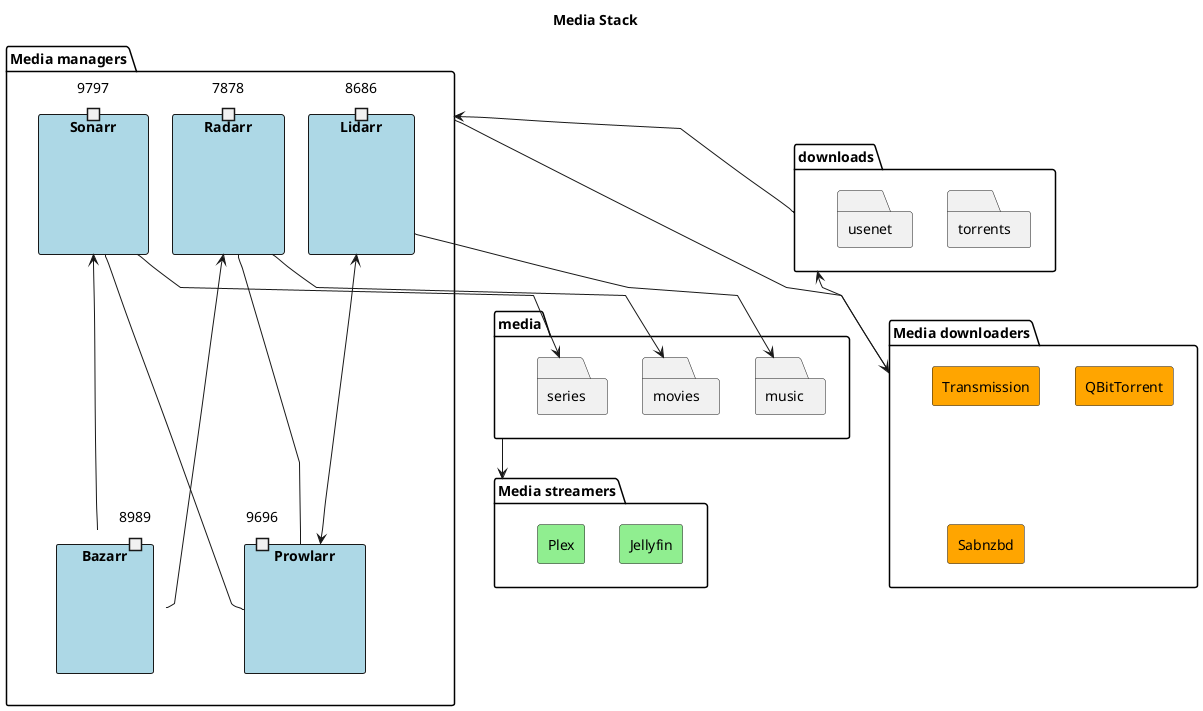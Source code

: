 @startuml media-stack
skinparam componentStyle rectangle
skinparam linetype polyline
title Media Stack

package "Media managers" as MM {
    component Bazarr #LightBlue {
        port 8989
    }
    component Lidarr #LightBlue {
        port 8686
    }
    component Prowlarr #LightBlue {
        port 9696
    }
    component Radarr #LightBlue {
        port 7878
    }
    component Sonarr #LightBlue {
        port 9797
    }
}

package "Media downloaders" as MD {
    [Transmission] #Orange
    [QBitTorrent] #Orange
    [Sabnzbd] #Orange
}

package "Media streamers" as MS {
    [Jellyfin] #LightGreen
    [Plex] #LightGreen
}

folder media {
    folder series
    folder movies
    folder music
}

folder downloads {
    folder torrents
    folder usenet
}

Lidarr <--d--> Prowlarr
Radarr --d-- Prowlarr
Radarr <--d-- Bazarr
Sonarr --d-- Prowlarr
Sonarr <--d-- Bazarr

MM -d-> MD

MD -u-> downloads
downloads -u-> MM

Radarr -d-> movies
Sonarr -d-> series
Lidarr -d-> music

media --> MS

@enduml
